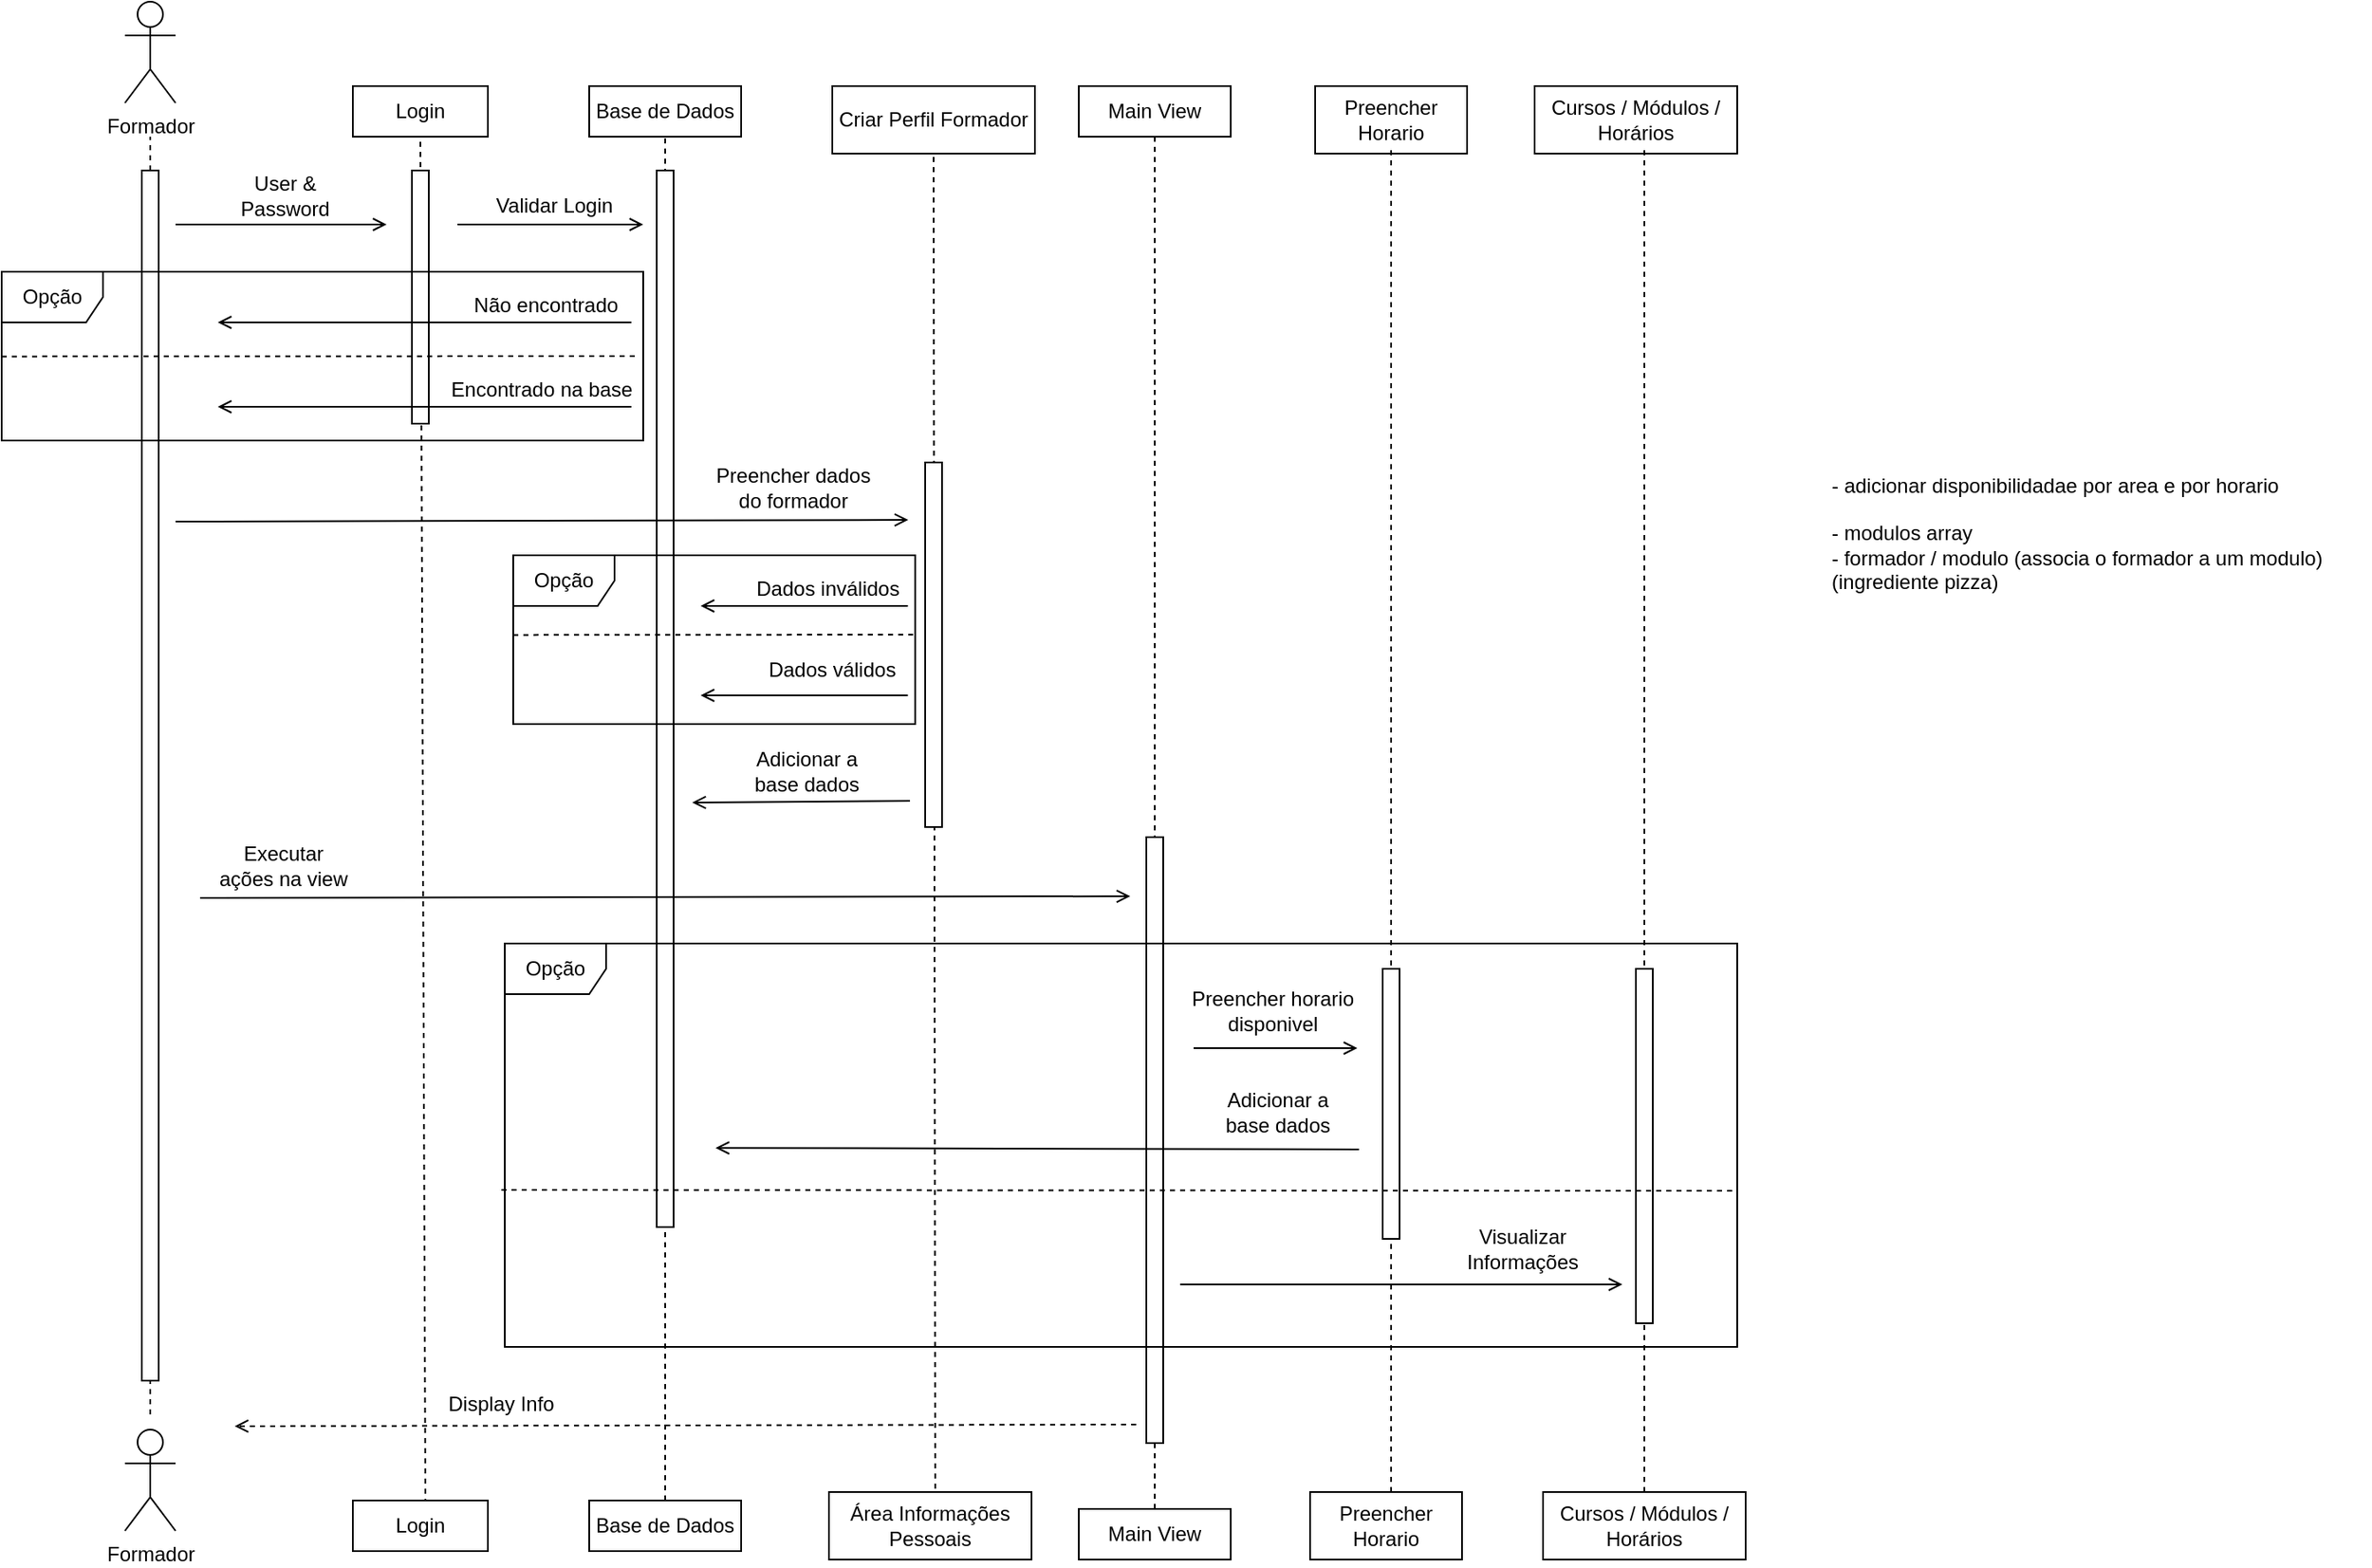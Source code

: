 <mxfile version="23.0.1" type="device">
  <diagram name="Página-1" id="PrvriOr2HfXxMd0bokoy">
    <mxGraphModel dx="1434" dy="739" grid="0" gridSize="10" guides="1" tooltips="1" connect="1" arrows="1" fold="1" page="1" pageScale="1" pageWidth="827" pageHeight="1169" math="0" shadow="0">
      <root>
        <mxCell id="0" />
        <mxCell id="1" parent="0" />
        <mxCell id="uZOT7oCsHmyGkdrWQbir-1" value="Formador" style="shape=umlActor;verticalLabelPosition=bottom;verticalAlign=top;html=1;" parent="1" vertex="1">
          <mxGeometry x="285" y="56" width="30" height="60" as="geometry" />
        </mxCell>
        <mxCell id="uZOT7oCsHmyGkdrWQbir-2" value="Login" style="rounded=0;whiteSpace=wrap;html=1;" parent="1" vertex="1">
          <mxGeometry x="420" y="106" width="80" height="30" as="geometry" />
        </mxCell>
        <mxCell id="uZOT7oCsHmyGkdrWQbir-3" value="Base de Dados" style="rounded=0;whiteSpace=wrap;html=1;" parent="1" vertex="1">
          <mxGeometry x="560" y="106" width="90" height="30" as="geometry" />
        </mxCell>
        <mxCell id="uZOT7oCsHmyGkdrWQbir-4" value="Criar Perfil Formador" style="rounded=0;whiteSpace=wrap;html=1;" parent="1" vertex="1">
          <mxGeometry x="704" y="106" width="120" height="40" as="geometry" />
        </mxCell>
        <mxCell id="uZOT7oCsHmyGkdrWQbir-10" value="" style="endArrow=none;dashed=1;html=1;rounded=0;" parent="1" source="uZOT7oCsHmyGkdrWQbir-8" edge="1">
          <mxGeometry width="50" height="50" relative="1" as="geometry">
            <mxPoint x="300" y="717.667" as="sourcePoint" />
            <mxPoint x="300" y="136" as="targetPoint" />
          </mxGeometry>
        </mxCell>
        <mxCell id="uZOT7oCsHmyGkdrWQbir-11" value="" style="endArrow=none;dashed=1;html=1;rounded=0;" parent="1" edge="1">
          <mxGeometry width="50" height="50" relative="1" as="geometry">
            <mxPoint x="300" y="893" as="sourcePoint" />
            <mxPoint x="300" y="848" as="targetPoint" />
          </mxGeometry>
        </mxCell>
        <mxCell id="uZOT7oCsHmyGkdrWQbir-8" value="" style="html=1;points=[[0,0,0,0,5],[0,1,0,0,-5],[1,0,0,0,5],[1,1,0,0,-5]];perimeter=orthogonalPerimeter;outlineConnect=0;targetShapes=umlLifeline;portConstraint=eastwest;newEdgeStyle={&quot;curved&quot;:0,&quot;rounded&quot;:0};" parent="1" vertex="1">
          <mxGeometry x="295" y="156" width="10" height="717" as="geometry" />
        </mxCell>
        <mxCell id="uZOT7oCsHmyGkdrWQbir-12" value="" style="endArrow=none;dashed=1;html=1;rounded=0;exitX=0.538;exitY=0.667;exitDx=0;exitDy=0;exitPerimeter=0;" parent="1" source="uZOT7oCsHmyGkdrWQbir-67" edge="1">
          <mxGeometry width="50" height="50" relative="1" as="geometry">
            <mxPoint x="460" y="1076" as="sourcePoint" />
            <mxPoint x="460" y="136" as="targetPoint" />
          </mxGeometry>
        </mxCell>
        <mxCell id="uZOT7oCsHmyGkdrWQbir-13" value="" style="html=1;points=[[0,0,0,0,5],[0,1,0,0,-5],[1,0,0,0,5],[1,1,0,0,-5]];perimeter=orthogonalPerimeter;outlineConnect=0;targetShapes=umlLifeline;portConstraint=eastwest;newEdgeStyle={&quot;curved&quot;:0,&quot;rounded&quot;:0};" parent="1" vertex="1">
          <mxGeometry x="455" y="156" width="10" height="150" as="geometry" />
        </mxCell>
        <mxCell id="uZOT7oCsHmyGkdrWQbir-18" value="" style="endArrow=none;dashed=1;html=1;rounded=0;exitX=0.5;exitY=1;exitDx=0;exitDy=0;" parent="1" source="uZOT7oCsHmyGkdrWQbir-66" edge="1">
          <mxGeometry width="50" height="50" relative="1" as="geometry">
            <mxPoint x="605" y="1076" as="sourcePoint" />
            <mxPoint x="605" y="136" as="targetPoint" />
          </mxGeometry>
        </mxCell>
        <mxCell id="uZOT7oCsHmyGkdrWQbir-19" value="" style="html=1;points=[[0,0,0,0,5],[0,1,0,0,-5],[1,0,0,0,5],[1,1,0,0,-5]];perimeter=orthogonalPerimeter;outlineConnect=0;targetShapes=umlLifeline;portConstraint=eastwest;newEdgeStyle={&quot;curved&quot;:0,&quot;rounded&quot;:0};" parent="1" vertex="1">
          <mxGeometry x="600" y="156" width="10" height="626" as="geometry" />
        </mxCell>
        <mxCell id="uZOT7oCsHmyGkdrWQbir-33" value="" style="endArrow=none;dashed=1;html=1;rounded=0;exitX=0.525;exitY=0.7;exitDx=0;exitDy=0;exitPerimeter=0;" parent="1" source="uZOT7oCsHmyGkdrWQbir-65" edge="1">
          <mxGeometry width="50" height="50" relative="1" as="geometry">
            <mxPoint x="764" y="956" as="sourcePoint" />
            <mxPoint x="764" y="147" as="targetPoint" />
          </mxGeometry>
        </mxCell>
        <mxCell id="uZOT7oCsHmyGkdrWQbir-34" value="" style="html=1;points=[[0,0,0,0,5],[0,1,0,0,-5],[1,0,0,0,5],[1,1,0,0,-5]];perimeter=orthogonalPerimeter;outlineConnect=0;targetShapes=umlLifeline;portConstraint=eastwest;newEdgeStyle={&quot;curved&quot;:0,&quot;rounded&quot;:0};" parent="1" vertex="1">
          <mxGeometry x="759" y="329" width="10" height="216" as="geometry" />
        </mxCell>
        <mxCell id="uZOT7oCsHmyGkdrWQbir-39" value="Main View" style="rounded=0;whiteSpace=wrap;html=1;" parent="1" vertex="1">
          <mxGeometry x="850" y="106" width="90" height="30" as="geometry" />
        </mxCell>
        <mxCell id="uZOT7oCsHmyGkdrWQbir-40" value="" style="endArrow=none;dashed=1;html=1;rounded=0;exitX=0.5;exitY=0;exitDx=0;exitDy=0;" parent="1" source="uZOT7oCsHmyGkdrWQbir-64" edge="1">
          <mxGeometry width="50" height="50" relative="1" as="geometry">
            <mxPoint x="895" y="826" as="sourcePoint" />
            <mxPoint x="895" y="136" as="targetPoint" />
          </mxGeometry>
        </mxCell>
        <mxCell id="uZOT7oCsHmyGkdrWQbir-41" value="" style="html=1;points=[[0,0,0,0,5],[0,1,0,0,-5],[1,0,0,0,5],[1,1,0,0,-5]];perimeter=orthogonalPerimeter;outlineConnect=0;targetShapes=umlLifeline;portConstraint=eastwest;newEdgeStyle={&quot;curved&quot;:0,&quot;rounded&quot;:0};" parent="1" vertex="1">
          <mxGeometry x="890" y="551" width="10" height="359" as="geometry" />
        </mxCell>
        <mxCell id="uZOT7oCsHmyGkdrWQbir-48" value="Preencher Horario" style="rounded=0;whiteSpace=wrap;html=1;" parent="1" vertex="1">
          <mxGeometry x="990" y="106" width="90" height="40" as="geometry" />
        </mxCell>
        <mxCell id="uZOT7oCsHmyGkdrWQbir-49" value="Cursos / Módulos / Horários" style="rounded=0;whiteSpace=wrap;html=1;" parent="1" vertex="1">
          <mxGeometry x="1120" y="106" width="120" height="40" as="geometry" />
        </mxCell>
        <mxCell id="uZOT7oCsHmyGkdrWQbir-51" value="" style="endArrow=none;dashed=1;html=1;rounded=0;exitX=0.533;exitY=0.45;exitDx=0;exitDy=0;exitPerimeter=0;" parent="1" source="uZOT7oCsHmyGkdrWQbir-63" edge="1">
          <mxGeometry width="50" height="50" relative="1" as="geometry">
            <mxPoint x="1035" y="876" as="sourcePoint" />
            <mxPoint x="1035" y="144" as="targetPoint" />
          </mxGeometry>
        </mxCell>
        <mxCell id="uZOT7oCsHmyGkdrWQbir-50" value="" style="html=1;points=[[0,0,0,0,5],[0,1,0,0,-5],[1,0,0,0,5],[1,1,0,0,-5]];perimeter=orthogonalPerimeter;outlineConnect=0;targetShapes=umlLifeline;portConstraint=eastwest;newEdgeStyle={&quot;curved&quot;:0,&quot;rounded&quot;:0};" parent="1" vertex="1">
          <mxGeometry x="1030" y="629" width="10" height="160" as="geometry" />
        </mxCell>
        <mxCell id="uZOT7oCsHmyGkdrWQbir-57" value="" style="endArrow=none;dashed=1;html=1;rounded=0;exitX=0.5;exitY=0;exitDx=0;exitDy=0;" parent="1" source="uZOT7oCsHmyGkdrWQbir-62" edge="1">
          <mxGeometry width="50" height="50" relative="1" as="geometry">
            <mxPoint x="1185" y="876" as="sourcePoint" />
            <mxPoint x="1185" y="143" as="targetPoint" />
          </mxGeometry>
        </mxCell>
        <mxCell id="uZOT7oCsHmyGkdrWQbir-56" value="" style="html=1;points=[[0,0,0,0,5],[0,1,0,0,-5],[1,0,0,0,5],[1,1,0,0,-5]];perimeter=orthogonalPerimeter;outlineConnect=0;targetShapes=umlLifeline;portConstraint=eastwest;newEdgeStyle={&quot;curved&quot;:0,&quot;rounded&quot;:0};" parent="1" vertex="1">
          <mxGeometry x="1180" y="629" width="10" height="210" as="geometry" />
        </mxCell>
        <mxCell id="uZOT7oCsHmyGkdrWQbir-60" value="" style="endArrow=open;html=1;rounded=0;endFill=0;dashed=1;" parent="1" edge="1">
          <mxGeometry width="50" height="50" relative="1" as="geometry">
            <mxPoint x="884" y="899" as="sourcePoint" />
            <mxPoint x="350" y="900" as="targetPoint" />
          </mxGeometry>
        </mxCell>
        <mxCell id="uZOT7oCsHmyGkdrWQbir-61" value="Display Info" style="text;html=1;strokeColor=none;fillColor=none;align=center;verticalAlign=middle;whiteSpace=wrap;rounded=0;" parent="1" vertex="1">
          <mxGeometry x="469" y="872" width="78" height="30" as="geometry" />
        </mxCell>
        <mxCell id="uZOT7oCsHmyGkdrWQbir-62" value="Cursos / Módulos / Horários" style="rounded=0;whiteSpace=wrap;html=1;" parent="1" vertex="1">
          <mxGeometry x="1125" y="939" width="120" height="40" as="geometry" />
        </mxCell>
        <mxCell id="uZOT7oCsHmyGkdrWQbir-63" value="Preencher Horario" style="rounded=0;whiteSpace=wrap;html=1;" parent="1" vertex="1">
          <mxGeometry x="987" y="939" width="90" height="40" as="geometry" />
        </mxCell>
        <mxCell id="uZOT7oCsHmyGkdrWQbir-64" value="Main View" style="rounded=0;whiteSpace=wrap;html=1;" parent="1" vertex="1">
          <mxGeometry x="850" y="949" width="90" height="30" as="geometry" />
        </mxCell>
        <mxCell id="uZOT7oCsHmyGkdrWQbir-65" value="Área Informações Pessoais" style="rounded=0;whiteSpace=wrap;html=1;" parent="1" vertex="1">
          <mxGeometry x="702" y="939" width="120" height="40" as="geometry" />
        </mxCell>
        <mxCell id="uZOT7oCsHmyGkdrWQbir-66" value="Base de Dados" style="rounded=0;whiteSpace=wrap;html=1;" parent="1" vertex="1">
          <mxGeometry x="560" y="944" width="90" height="30" as="geometry" />
        </mxCell>
        <mxCell id="uZOT7oCsHmyGkdrWQbir-67" value="Login" style="rounded=0;whiteSpace=wrap;html=1;" parent="1" vertex="1">
          <mxGeometry x="420" y="944" width="80" height="30" as="geometry" />
        </mxCell>
        <mxCell id="uZOT7oCsHmyGkdrWQbir-69" value="Formador" style="shape=umlActor;verticalLabelPosition=bottom;verticalAlign=top;html=1;" parent="1" vertex="1">
          <mxGeometry x="285" y="902" width="30" height="60" as="geometry" />
        </mxCell>
        <mxCell id="AT_E7LujmundFD-M151w-9" value="" style="group" parent="1" vertex="1" connectable="0">
          <mxGeometry x="212" y="156" width="383" height="160" as="geometry" />
        </mxCell>
        <mxCell id="AT_E7LujmundFD-M151w-6" value="" style="group" parent="AT_E7LujmundFD-M151w-9" vertex="1" connectable="0">
          <mxGeometry y="60" width="383" height="100" as="geometry" />
        </mxCell>
        <mxCell id="uZOT7oCsHmyGkdrWQbir-14" value="Opção" style="shape=umlFrame;whiteSpace=wrap;html=1;pointerEvents=0;" parent="AT_E7LujmundFD-M151w-6" vertex="1">
          <mxGeometry width="380" height="100" as="geometry" />
        </mxCell>
        <mxCell id="uZOT7oCsHmyGkdrWQbir-16" value="Não encontrado" style="text;html=1;strokeColor=none;fillColor=none;align=center;verticalAlign=middle;whiteSpace=wrap;rounded=0;" parent="AT_E7LujmundFD-M151w-6" vertex="1">
          <mxGeometry x="262" y="5" width="121" height="30" as="geometry" />
        </mxCell>
        <mxCell id="uZOT7oCsHmyGkdrWQbir-21" value="Encontrado na base" style="text;html=1;strokeColor=none;fillColor=none;align=center;verticalAlign=middle;whiteSpace=wrap;rounded=0;" parent="AT_E7LujmundFD-M151w-6" vertex="1">
          <mxGeometry x="257" y="60" width="126" height="20" as="geometry" />
        </mxCell>
        <mxCell id="uZOT7oCsHmyGkdrWQbir-22" value="" style="endArrow=open;html=1;rounded=0;endFill=0;" parent="AT_E7LujmundFD-M151w-6" edge="1">
          <mxGeometry width="50" height="50" relative="1" as="geometry">
            <mxPoint x="373" y="30" as="sourcePoint" />
            <mxPoint x="128" y="30" as="targetPoint" />
          </mxGeometry>
        </mxCell>
        <mxCell id="uZOT7oCsHmyGkdrWQbir-23" value="" style="endArrow=open;html=1;rounded=0;endFill=0;" parent="AT_E7LujmundFD-M151w-6" edge="1">
          <mxGeometry width="50" height="50" relative="1" as="geometry">
            <mxPoint x="373" y="80" as="sourcePoint" />
            <mxPoint x="128" y="80" as="targetPoint" />
          </mxGeometry>
        </mxCell>
        <mxCell id="uZOT7oCsHmyGkdrWQbir-24" value="" style="endArrow=none;dashed=1;html=1;rounded=0;exitX=0;exitY=0.502;exitDx=0;exitDy=0;exitPerimeter=0;" parent="AT_E7LujmundFD-M151w-6" source="uZOT7oCsHmyGkdrWQbir-14" edge="1">
          <mxGeometry width="50" height="50" relative="1" as="geometry">
            <mxPoint x="-2" y="50" as="sourcePoint" />
            <mxPoint x="378" y="50" as="targetPoint" />
          </mxGeometry>
        </mxCell>
        <mxCell id="AT_E7LujmundFD-M151w-7" value="" style="group" parent="AT_E7LujmundFD-M151w-9" vertex="1" connectable="0">
          <mxGeometry x="103" width="125" height="32" as="geometry" />
        </mxCell>
        <mxCell id="uZOT7oCsHmyGkdrWQbir-5" value="" style="endArrow=open;html=1;rounded=0;endFill=0;" parent="AT_E7LujmundFD-M151w-7" edge="1">
          <mxGeometry width="50" height="50" relative="1" as="geometry">
            <mxPoint y="32" as="sourcePoint" />
            <mxPoint x="125" y="32" as="targetPoint" />
          </mxGeometry>
        </mxCell>
        <mxCell id="uZOT7oCsHmyGkdrWQbir-7" value="User &amp;amp;&lt;br&gt;Password" style="text;html=1;strokeColor=none;fillColor=none;align=center;verticalAlign=middle;whiteSpace=wrap;rounded=0;" parent="AT_E7LujmundFD-M151w-7" vertex="1">
          <mxGeometry x="35" width="60" height="30" as="geometry" />
        </mxCell>
        <mxCell id="AT_E7LujmundFD-M151w-8" value="" style="group" parent="AT_E7LujmundFD-M151w-9" vertex="1" connectable="0">
          <mxGeometry x="270" y="6" width="110" height="30" as="geometry" />
        </mxCell>
        <mxCell id="uZOT7oCsHmyGkdrWQbir-30" value="" style="endArrow=open;html=1;rounded=0;endFill=0;" parent="AT_E7LujmundFD-M151w-8" edge="1">
          <mxGeometry width="50" height="50" relative="1" as="geometry">
            <mxPoint y="26" as="sourcePoint" />
            <mxPoint x="110" y="26" as="targetPoint" />
          </mxGeometry>
        </mxCell>
        <mxCell id="uZOT7oCsHmyGkdrWQbir-31" value="Validar Login" style="text;html=1;strokeColor=none;fillColor=none;align=center;verticalAlign=middle;whiteSpace=wrap;rounded=0;" parent="AT_E7LujmundFD-M151w-8" vertex="1">
          <mxGeometry x="20" width="75" height="30" as="geometry" />
        </mxCell>
        <mxCell id="AT_E7LujmundFD-M151w-18" value="" style="endArrow=none;dashed=1;html=1;rounded=0;exitX=0;exitY=0.502;exitDx=0;exitDy=0;exitPerimeter=0;" parent="1" edge="1">
          <mxGeometry width="50" height="50" relative="1" as="geometry">
            <mxPoint x="515" y="431.2" as="sourcePoint" />
            <mxPoint x="751.867" y="431" as="targetPoint" />
          </mxGeometry>
        </mxCell>
        <mxCell id="AT_E7LujmundFD-M151w-23" value="" style="group" parent="1" vertex="1" connectable="0">
          <mxGeometry x="315" y="326" width="440" height="204.5" as="geometry" />
        </mxCell>
        <mxCell id="AT_E7LujmundFD-M151w-10" value="" style="group" parent="AT_E7LujmundFD-M151w-23" vertex="1" connectable="0">
          <mxGeometry x="306" y="170.5" width="129" height="34" as="geometry" />
        </mxCell>
        <mxCell id="uZOT7oCsHmyGkdrWQbir-45" value="" style="endArrow=open;html=1;rounded=0;endFill=0;" parent="AT_E7LujmundFD-M151w-10" edge="1">
          <mxGeometry width="50" height="50" relative="1" as="geometry">
            <mxPoint x="129" y="33" as="sourcePoint" />
            <mxPoint y="34" as="targetPoint" />
          </mxGeometry>
        </mxCell>
        <mxCell id="uZOT7oCsHmyGkdrWQbir-46" value="Adicionar a base dados" style="text;html=1;strokeColor=none;fillColor=none;align=center;verticalAlign=middle;whiteSpace=wrap;rounded=0;" parent="AT_E7LujmundFD-M151w-10" vertex="1">
          <mxGeometry x="28" width="80" height="30" as="geometry" />
        </mxCell>
        <mxCell id="AT_E7LujmundFD-M151w-21" style="edgeStyle=orthogonalEdgeStyle;rounded=0;orthogonalLoop=1;jettySize=auto;html=1;exitX=0.5;exitY=1;exitDx=0;exitDy=0;" parent="AT_E7LujmundFD-M151w-10" source="uZOT7oCsHmyGkdrWQbir-46" target="uZOT7oCsHmyGkdrWQbir-46" edge="1">
          <mxGeometry relative="1" as="geometry" />
        </mxCell>
        <mxCell id="AT_E7LujmundFD-M151w-11" value="" style="group" parent="AT_E7LujmundFD-M151w-23" vertex="1" connectable="0">
          <mxGeometry width="434" height="38" as="geometry" />
        </mxCell>
        <mxCell id="uZOT7oCsHmyGkdrWQbir-43" value="Preencher dados do formador" style="text;html=1;strokeColor=none;fillColor=none;align=center;verticalAlign=middle;whiteSpace=wrap;rounded=0;" parent="AT_E7LujmundFD-M151w-11" vertex="1">
          <mxGeometry x="314" width="104" height="36" as="geometry" />
        </mxCell>
        <mxCell id="uZOT7oCsHmyGkdrWQbir-44" value="" style="endArrow=open;html=1;rounded=0;endFill=0;" parent="AT_E7LujmundFD-M151w-11" edge="1">
          <mxGeometry width="50" height="50" relative="1" as="geometry">
            <mxPoint y="38" as="sourcePoint" />
            <mxPoint x="434" y="37" as="targetPoint" />
          </mxGeometry>
        </mxCell>
        <mxCell id="AT_E7LujmundFD-M151w-22" value="" style="group" parent="AT_E7LujmundFD-M151w-23" vertex="1" connectable="0">
          <mxGeometry x="200" y="58" width="240" height="100" as="geometry" />
        </mxCell>
        <mxCell id="AT_E7LujmundFD-M151w-13" value="Opção" style="shape=umlFrame;whiteSpace=wrap;html=1;pointerEvents=0;" parent="AT_E7LujmundFD-M151w-22" vertex="1">
          <mxGeometry width="238.12" height="100" as="geometry" />
        </mxCell>
        <mxCell id="AT_E7LujmundFD-M151w-14" value="Dados inválidos" style="text;html=1;strokeColor=none;fillColor=none;align=center;verticalAlign=middle;whiteSpace=wrap;rounded=0;" parent="AT_E7LujmundFD-M151w-22" vertex="1">
          <mxGeometry x="133" y="5" width="107" height="30" as="geometry" />
        </mxCell>
        <mxCell id="AT_E7LujmundFD-M151w-15" value="Dados válidos" style="text;html=1;strokeColor=none;fillColor=none;align=center;verticalAlign=middle;whiteSpace=wrap;rounded=0;" parent="AT_E7LujmundFD-M151w-22" vertex="1">
          <mxGeometry x="138" y="53" width="102" height="30" as="geometry" />
        </mxCell>
        <mxCell id="AT_E7LujmundFD-M151w-16" value="" style="endArrow=open;html=1;rounded=0;endFill=0;" parent="AT_E7LujmundFD-M151w-22" edge="1">
          <mxGeometry width="50" height="50" relative="1" as="geometry">
            <mxPoint x="233.734" y="30" as="sourcePoint" />
            <mxPoint x="111" y="30" as="targetPoint" />
          </mxGeometry>
        </mxCell>
        <mxCell id="AT_E7LujmundFD-M151w-17" value="" style="endArrow=open;html=1;rounded=0;endFill=0;" parent="AT_E7LujmundFD-M151w-22" edge="1">
          <mxGeometry width="50" height="50" relative="1" as="geometry">
            <mxPoint x="233.734" y="83" as="sourcePoint" />
            <mxPoint x="111" y="83" as="targetPoint" />
          </mxGeometry>
        </mxCell>
        <mxCell id="AT_E7LujmundFD-M151w-24" value="" style="group" parent="1" vertex="1" connectable="0">
          <mxGeometry x="329.5" y="542" width="551" height="52" as="geometry" />
        </mxCell>
        <mxCell id="AT_E7LujmundFD-M151w-2" value="" style="endArrow=open;html=1;rounded=0;endFill=0;" parent="AT_E7LujmundFD-M151w-24" edge="1">
          <mxGeometry width="50" height="50" relative="1" as="geometry">
            <mxPoint y="45" as="sourcePoint" />
            <mxPoint x="551" y="44" as="targetPoint" />
          </mxGeometry>
        </mxCell>
        <mxCell id="AT_E7LujmundFD-M151w-4" value="Executar ações na view" style="text;html=1;strokeColor=none;fillColor=none;align=center;verticalAlign=middle;whiteSpace=wrap;rounded=0;" parent="AT_E7LujmundFD-M151w-24" vertex="1">
          <mxGeometry x="8" width="82" height="52" as="geometry" />
        </mxCell>
        <mxCell id="AT_E7LujmundFD-M151w-29" value="" style="group" parent="1" vertex="1" connectable="0">
          <mxGeometry x="508" y="614" width="732" height="239" as="geometry" />
        </mxCell>
        <mxCell id="uZOT7oCsHmyGkdrWQbir-47" value="Opção" style="shape=umlFrame;whiteSpace=wrap;html=1;pointerEvents=0;" parent="AT_E7LujmundFD-M151w-29" vertex="1">
          <mxGeometry x="2" width="730" height="239" as="geometry" />
        </mxCell>
        <mxCell id="AT_E7LujmundFD-M151w-3" value="" style="endArrow=none;dashed=1;html=1;rounded=0;entryX=1;entryY=0.655;entryDx=0;entryDy=0;entryPerimeter=0;" parent="AT_E7LujmundFD-M151w-29" edge="1">
          <mxGeometry width="50" height="50" relative="1" as="geometry">
            <mxPoint y="146" as="sourcePoint" />
            <mxPoint x="732" y="146.545" as="targetPoint" />
          </mxGeometry>
        </mxCell>
        <mxCell id="AT_E7LujmundFD-M151w-27" value="" style="group" parent="AT_E7LujmundFD-M151w-29" vertex="1" connectable="0">
          <mxGeometry x="126.84" y="15" width="381.16" height="107" as="geometry" />
        </mxCell>
        <mxCell id="AT_E7LujmundFD-M151w-25" value="" style="group" parent="AT_E7LujmundFD-M151w-27" vertex="1" connectable="0">
          <mxGeometry x="279.16" width="102" height="50" as="geometry" />
        </mxCell>
        <mxCell id="uZOT7oCsHmyGkdrWQbir-52" value="Preencher horario disponivel" style="text;html=1;strokeColor=none;fillColor=none;align=center;verticalAlign=middle;whiteSpace=wrap;rounded=0;" parent="AT_E7LujmundFD-M151w-25" vertex="1">
          <mxGeometry width="102" height="50" as="geometry" />
        </mxCell>
        <mxCell id="uZOT7oCsHmyGkdrWQbir-53" value="" style="endArrow=open;html=1;rounded=0;endFill=0;" parent="AT_E7LujmundFD-M151w-25" edge="1">
          <mxGeometry width="50" height="50" relative="1" as="geometry">
            <mxPoint x="4" y="47" as="sourcePoint" />
            <mxPoint x="101" y="47" as="targetPoint" />
          </mxGeometry>
        </mxCell>
        <mxCell id="AT_E7LujmundFD-M151w-26" value="" style="group" parent="AT_E7LujmundFD-M151w-27" vertex="1" connectable="0">
          <mxGeometry y="70" width="381.16" height="37" as="geometry" />
        </mxCell>
        <mxCell id="uZOT7oCsHmyGkdrWQbir-54" value="" style="endArrow=open;html=1;rounded=0;endFill=0;entryX=0.032;entryY=0.508;entryDx=0;entryDy=0;entryPerimeter=0;" parent="AT_E7LujmundFD-M151w-26" edge="1">
          <mxGeometry width="50" height="50" relative="1" as="geometry">
            <mxPoint x="381.16" y="37" as="sourcePoint" />
            <mxPoint y="36.1" as="targetPoint" />
          </mxGeometry>
        </mxCell>
        <mxCell id="uZOT7oCsHmyGkdrWQbir-55" value="Adicionar a base dados" style="text;html=1;strokeColor=none;fillColor=none;align=center;verticalAlign=middle;whiteSpace=wrap;rounded=0;" parent="AT_E7LujmundFD-M151w-26" vertex="1">
          <mxGeometry x="293.16" width="80" height="30" as="geometry" />
        </mxCell>
        <mxCell id="AT_E7LujmundFD-M151w-28" value="" style="group" parent="AT_E7LujmundFD-M151w-29" vertex="1" connectable="0">
          <mxGeometry x="402" y="168" width="262" height="34" as="geometry" />
        </mxCell>
        <mxCell id="uZOT7oCsHmyGkdrWQbir-58" value="" style="endArrow=open;html=1;rounded=0;endFill=0;" parent="AT_E7LujmundFD-M151w-28" edge="1">
          <mxGeometry width="50" height="50" relative="1" as="geometry">
            <mxPoint y="34" as="sourcePoint" />
            <mxPoint x="262" y="34" as="targetPoint" />
          </mxGeometry>
        </mxCell>
        <mxCell id="uZOT7oCsHmyGkdrWQbir-59" value="Visualizar Informações" style="text;html=1;strokeColor=none;fillColor=none;align=center;verticalAlign=middle;whiteSpace=wrap;rounded=0;" parent="AT_E7LujmundFD-M151w-28" vertex="1">
          <mxGeometry x="163" width="80" height="25" as="geometry" />
        </mxCell>
        <mxCell id="qFIr9DF-QklRIPlyMcsx-1" value="- adicionar disponibilidadae por area e por horario&lt;br&gt;&lt;br&gt;- modulos array&lt;br&gt;- formador / modulo (associa o formador a um modulo) (ingrediente pizza)" style="text;html=1;strokeColor=none;fillColor=none;align=left;verticalAlign=middle;whiteSpace=wrap;rounded=0;" vertex="1" parent="1">
          <mxGeometry x="1294" y="240" width="321" height="261" as="geometry" />
        </mxCell>
      </root>
    </mxGraphModel>
  </diagram>
</mxfile>
